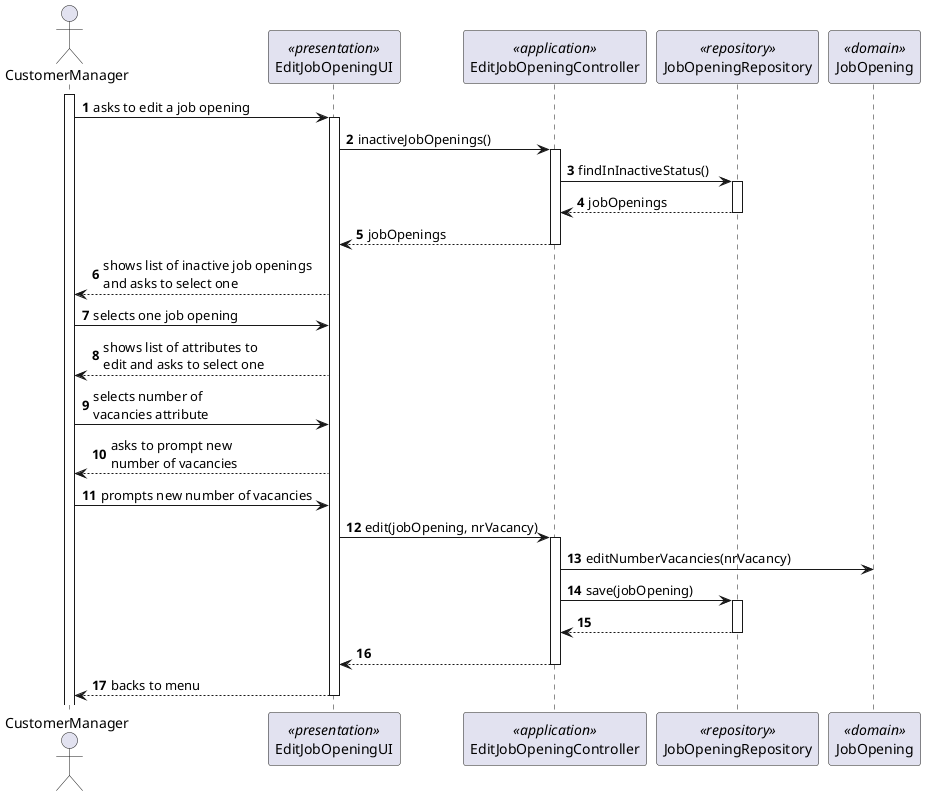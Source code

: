 @startuml
'https://plantuml.com/sequence-diagram

autonumber

actor CustomerManager
participant EditJobOpeningUI <<presentation>>
participant EditJobOpeningController <<application>>
participant JobOpeningRepository <<repository>>
participant JobOpening <<domain>>

activate CustomerManager
CustomerManager -> EditJobOpeningUI : asks to edit a job opening
activate EditJobOpeningUI
EditJobOpeningUI -> EditJobOpeningController : inactiveJobOpenings()
activate EditJobOpeningController
EditJobOpeningController -> JobOpeningRepository : findInInactiveStatus()
activate JobOpeningRepository
JobOpeningRepository --> EditJobOpeningController : jobOpenings
deactivate JobOpeningRepository
EditJobOpeningController --> EditJobOpeningUI : jobOpenings
deactivate EditJobOpeningController
EditJobOpeningUI --> CustomerManager : shows list of inactive job openings\nand asks to select one
CustomerManager -> EditJobOpeningUI : selects one job opening
EditJobOpeningUI --> CustomerManager : shows list of attributes to\nedit and asks to select one
CustomerManager -> EditJobOpeningUI : selects number of\nvacancies attribute
EditJobOpeningUI --> CustomerManager : asks to prompt new\nnumber of vacancies
CustomerManager -> EditJobOpeningUI : prompts new number of vacancies
EditJobOpeningUI -> EditJobOpeningController : edit(jobOpening, nrVacancy)
activate EditJobOpeningController
EditJobOpeningController -> JobOpening : editNumberVacancies(nrVacancy)
EditJobOpeningController -> JobOpeningRepository : save(jobOpening)
activate JobOpeningRepository
JobOpeningRepository --> EditJobOpeningController :
deactivate JobOpeningRepository
EditJobOpeningController --> EditJobOpeningUI :
deactivate EditJobOpeningController
EditJobOpeningUI --> CustomerManager : backs to menu
deactivate EditJobOpeningUI

@enduml